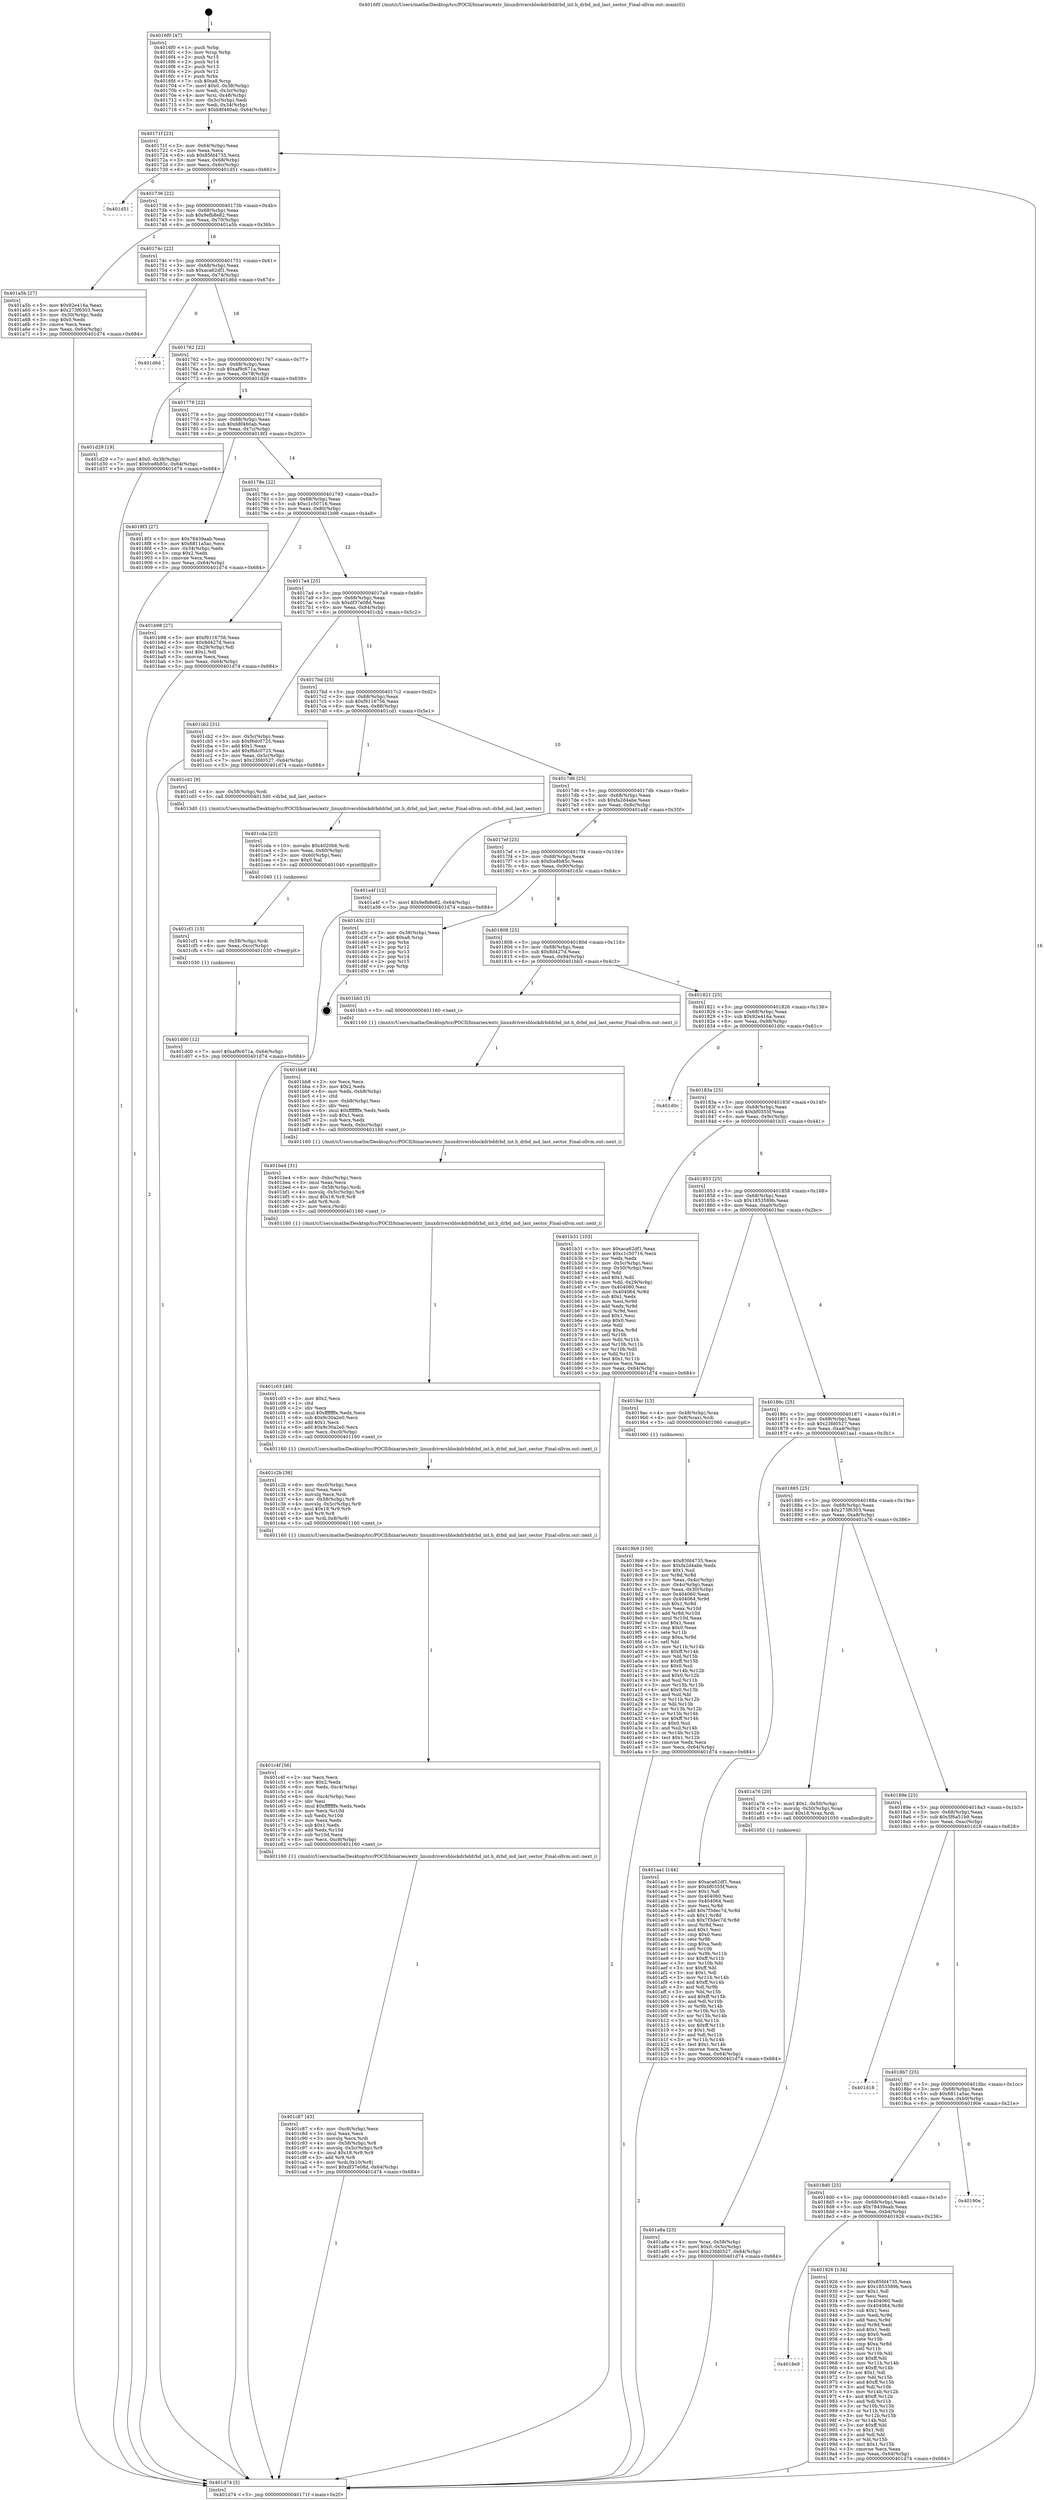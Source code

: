 digraph "0x4016f0" {
  label = "0x4016f0 (/mnt/c/Users/mathe/Desktop/tcc/POCII/binaries/extr_linuxdriversblockdrbddrbd_int.h_drbd_md_last_sector_Final-ollvm.out::main(0))"
  labelloc = "t"
  node[shape=record]

  Entry [label="",width=0.3,height=0.3,shape=circle,fillcolor=black,style=filled]
  "0x40171f" [label="{
     0x40171f [23]\l
     | [instrs]\l
     &nbsp;&nbsp;0x40171f \<+3\>: mov -0x64(%rbp),%eax\l
     &nbsp;&nbsp;0x401722 \<+2\>: mov %eax,%ecx\l
     &nbsp;&nbsp;0x401724 \<+6\>: sub $0x85fd4735,%ecx\l
     &nbsp;&nbsp;0x40172a \<+3\>: mov %eax,-0x68(%rbp)\l
     &nbsp;&nbsp;0x40172d \<+3\>: mov %ecx,-0x6c(%rbp)\l
     &nbsp;&nbsp;0x401730 \<+6\>: je 0000000000401d51 \<main+0x661\>\l
  }"]
  "0x401d51" [label="{
     0x401d51\l
  }", style=dashed]
  "0x401736" [label="{
     0x401736 [22]\l
     | [instrs]\l
     &nbsp;&nbsp;0x401736 \<+5\>: jmp 000000000040173b \<main+0x4b\>\l
     &nbsp;&nbsp;0x40173b \<+3\>: mov -0x68(%rbp),%eax\l
     &nbsp;&nbsp;0x40173e \<+5\>: sub $0x9efb8e82,%eax\l
     &nbsp;&nbsp;0x401743 \<+3\>: mov %eax,-0x70(%rbp)\l
     &nbsp;&nbsp;0x401746 \<+6\>: je 0000000000401a5b \<main+0x36b\>\l
  }"]
  Exit [label="",width=0.3,height=0.3,shape=circle,fillcolor=black,style=filled,peripheries=2]
  "0x401a5b" [label="{
     0x401a5b [27]\l
     | [instrs]\l
     &nbsp;&nbsp;0x401a5b \<+5\>: mov $0x92e416a,%eax\l
     &nbsp;&nbsp;0x401a60 \<+5\>: mov $0x273f6303,%ecx\l
     &nbsp;&nbsp;0x401a65 \<+3\>: mov -0x30(%rbp),%edx\l
     &nbsp;&nbsp;0x401a68 \<+3\>: cmp $0x0,%edx\l
     &nbsp;&nbsp;0x401a6b \<+3\>: cmove %ecx,%eax\l
     &nbsp;&nbsp;0x401a6e \<+3\>: mov %eax,-0x64(%rbp)\l
     &nbsp;&nbsp;0x401a71 \<+5\>: jmp 0000000000401d74 \<main+0x684\>\l
  }"]
  "0x40174c" [label="{
     0x40174c [22]\l
     | [instrs]\l
     &nbsp;&nbsp;0x40174c \<+5\>: jmp 0000000000401751 \<main+0x61\>\l
     &nbsp;&nbsp;0x401751 \<+3\>: mov -0x68(%rbp),%eax\l
     &nbsp;&nbsp;0x401754 \<+5\>: sub $0xaca62df1,%eax\l
     &nbsp;&nbsp;0x401759 \<+3\>: mov %eax,-0x74(%rbp)\l
     &nbsp;&nbsp;0x40175c \<+6\>: je 0000000000401d6d \<main+0x67d\>\l
  }"]
  "0x401d00" [label="{
     0x401d00 [12]\l
     | [instrs]\l
     &nbsp;&nbsp;0x401d00 \<+7\>: movl $0xaf9c671a,-0x64(%rbp)\l
     &nbsp;&nbsp;0x401d07 \<+5\>: jmp 0000000000401d74 \<main+0x684\>\l
  }"]
  "0x401d6d" [label="{
     0x401d6d\l
  }", style=dashed]
  "0x401762" [label="{
     0x401762 [22]\l
     | [instrs]\l
     &nbsp;&nbsp;0x401762 \<+5\>: jmp 0000000000401767 \<main+0x77\>\l
     &nbsp;&nbsp;0x401767 \<+3\>: mov -0x68(%rbp),%eax\l
     &nbsp;&nbsp;0x40176a \<+5\>: sub $0xaf9c671a,%eax\l
     &nbsp;&nbsp;0x40176f \<+3\>: mov %eax,-0x78(%rbp)\l
     &nbsp;&nbsp;0x401772 \<+6\>: je 0000000000401d29 \<main+0x639\>\l
  }"]
  "0x401cf1" [label="{
     0x401cf1 [15]\l
     | [instrs]\l
     &nbsp;&nbsp;0x401cf1 \<+4\>: mov -0x58(%rbp),%rdi\l
     &nbsp;&nbsp;0x401cf5 \<+6\>: mov %eax,-0xcc(%rbp)\l
     &nbsp;&nbsp;0x401cfb \<+5\>: call 0000000000401030 \<free@plt\>\l
     | [calls]\l
     &nbsp;&nbsp;0x401030 \{1\} (unknown)\l
  }"]
  "0x401d29" [label="{
     0x401d29 [19]\l
     | [instrs]\l
     &nbsp;&nbsp;0x401d29 \<+7\>: movl $0x0,-0x38(%rbp)\l
     &nbsp;&nbsp;0x401d30 \<+7\>: movl $0xfce8b85c,-0x64(%rbp)\l
     &nbsp;&nbsp;0x401d37 \<+5\>: jmp 0000000000401d74 \<main+0x684\>\l
  }"]
  "0x401778" [label="{
     0x401778 [22]\l
     | [instrs]\l
     &nbsp;&nbsp;0x401778 \<+5\>: jmp 000000000040177d \<main+0x8d\>\l
     &nbsp;&nbsp;0x40177d \<+3\>: mov -0x68(%rbp),%eax\l
     &nbsp;&nbsp;0x401780 \<+5\>: sub $0xb8f460ab,%eax\l
     &nbsp;&nbsp;0x401785 \<+3\>: mov %eax,-0x7c(%rbp)\l
     &nbsp;&nbsp;0x401788 \<+6\>: je 00000000004018f3 \<main+0x203\>\l
  }"]
  "0x401cda" [label="{
     0x401cda [23]\l
     | [instrs]\l
     &nbsp;&nbsp;0x401cda \<+10\>: movabs $0x4020b6,%rdi\l
     &nbsp;&nbsp;0x401ce4 \<+3\>: mov %eax,-0x60(%rbp)\l
     &nbsp;&nbsp;0x401ce7 \<+3\>: mov -0x60(%rbp),%esi\l
     &nbsp;&nbsp;0x401cea \<+2\>: mov $0x0,%al\l
     &nbsp;&nbsp;0x401cec \<+5\>: call 0000000000401040 \<printf@plt\>\l
     | [calls]\l
     &nbsp;&nbsp;0x401040 \{1\} (unknown)\l
  }"]
  "0x4018f3" [label="{
     0x4018f3 [27]\l
     | [instrs]\l
     &nbsp;&nbsp;0x4018f3 \<+5\>: mov $0x78439aab,%eax\l
     &nbsp;&nbsp;0x4018f8 \<+5\>: mov $0x6811a5ac,%ecx\l
     &nbsp;&nbsp;0x4018fd \<+3\>: mov -0x34(%rbp),%edx\l
     &nbsp;&nbsp;0x401900 \<+3\>: cmp $0x2,%edx\l
     &nbsp;&nbsp;0x401903 \<+3\>: cmovne %ecx,%eax\l
     &nbsp;&nbsp;0x401906 \<+3\>: mov %eax,-0x64(%rbp)\l
     &nbsp;&nbsp;0x401909 \<+5\>: jmp 0000000000401d74 \<main+0x684\>\l
  }"]
  "0x40178e" [label="{
     0x40178e [22]\l
     | [instrs]\l
     &nbsp;&nbsp;0x40178e \<+5\>: jmp 0000000000401793 \<main+0xa3\>\l
     &nbsp;&nbsp;0x401793 \<+3\>: mov -0x68(%rbp),%eax\l
     &nbsp;&nbsp;0x401796 \<+5\>: sub $0xc1c50716,%eax\l
     &nbsp;&nbsp;0x40179b \<+3\>: mov %eax,-0x80(%rbp)\l
     &nbsp;&nbsp;0x40179e \<+6\>: je 0000000000401b98 \<main+0x4a8\>\l
  }"]
  "0x401d74" [label="{
     0x401d74 [5]\l
     | [instrs]\l
     &nbsp;&nbsp;0x401d74 \<+5\>: jmp 000000000040171f \<main+0x2f\>\l
  }"]
  "0x4016f0" [label="{
     0x4016f0 [47]\l
     | [instrs]\l
     &nbsp;&nbsp;0x4016f0 \<+1\>: push %rbp\l
     &nbsp;&nbsp;0x4016f1 \<+3\>: mov %rsp,%rbp\l
     &nbsp;&nbsp;0x4016f4 \<+2\>: push %r15\l
     &nbsp;&nbsp;0x4016f6 \<+2\>: push %r14\l
     &nbsp;&nbsp;0x4016f8 \<+2\>: push %r13\l
     &nbsp;&nbsp;0x4016fa \<+2\>: push %r12\l
     &nbsp;&nbsp;0x4016fc \<+1\>: push %rbx\l
     &nbsp;&nbsp;0x4016fd \<+7\>: sub $0xa8,%rsp\l
     &nbsp;&nbsp;0x401704 \<+7\>: movl $0x0,-0x38(%rbp)\l
     &nbsp;&nbsp;0x40170b \<+3\>: mov %edi,-0x3c(%rbp)\l
     &nbsp;&nbsp;0x40170e \<+4\>: mov %rsi,-0x48(%rbp)\l
     &nbsp;&nbsp;0x401712 \<+3\>: mov -0x3c(%rbp),%edi\l
     &nbsp;&nbsp;0x401715 \<+3\>: mov %edi,-0x34(%rbp)\l
     &nbsp;&nbsp;0x401718 \<+7\>: movl $0xb8f460ab,-0x64(%rbp)\l
  }"]
  "0x401c87" [label="{
     0x401c87 [43]\l
     | [instrs]\l
     &nbsp;&nbsp;0x401c87 \<+6\>: mov -0xc8(%rbp),%ecx\l
     &nbsp;&nbsp;0x401c8d \<+3\>: imul %eax,%ecx\l
     &nbsp;&nbsp;0x401c90 \<+3\>: movslq %ecx,%rdi\l
     &nbsp;&nbsp;0x401c93 \<+4\>: mov -0x58(%rbp),%r8\l
     &nbsp;&nbsp;0x401c97 \<+4\>: movslq -0x5c(%rbp),%r9\l
     &nbsp;&nbsp;0x401c9b \<+4\>: imul $0x18,%r9,%r9\l
     &nbsp;&nbsp;0x401c9f \<+3\>: add %r9,%r8\l
     &nbsp;&nbsp;0x401ca2 \<+4\>: mov %rdi,0x10(%r8)\l
     &nbsp;&nbsp;0x401ca6 \<+7\>: movl $0xdf37e08d,-0x64(%rbp)\l
     &nbsp;&nbsp;0x401cad \<+5\>: jmp 0000000000401d74 \<main+0x684\>\l
  }"]
  "0x401b98" [label="{
     0x401b98 [27]\l
     | [instrs]\l
     &nbsp;&nbsp;0x401b98 \<+5\>: mov $0xf9116756,%eax\l
     &nbsp;&nbsp;0x401b9d \<+5\>: mov $0x8d427d,%ecx\l
     &nbsp;&nbsp;0x401ba2 \<+3\>: mov -0x29(%rbp),%dl\l
     &nbsp;&nbsp;0x401ba5 \<+3\>: test $0x1,%dl\l
     &nbsp;&nbsp;0x401ba8 \<+3\>: cmovne %ecx,%eax\l
     &nbsp;&nbsp;0x401bab \<+3\>: mov %eax,-0x64(%rbp)\l
     &nbsp;&nbsp;0x401bae \<+5\>: jmp 0000000000401d74 \<main+0x684\>\l
  }"]
  "0x4017a4" [label="{
     0x4017a4 [25]\l
     | [instrs]\l
     &nbsp;&nbsp;0x4017a4 \<+5\>: jmp 00000000004017a9 \<main+0xb9\>\l
     &nbsp;&nbsp;0x4017a9 \<+3\>: mov -0x68(%rbp),%eax\l
     &nbsp;&nbsp;0x4017ac \<+5\>: sub $0xdf37e08d,%eax\l
     &nbsp;&nbsp;0x4017b1 \<+6\>: mov %eax,-0x84(%rbp)\l
     &nbsp;&nbsp;0x4017b7 \<+6\>: je 0000000000401cb2 \<main+0x5c2\>\l
  }"]
  "0x401c4f" [label="{
     0x401c4f [56]\l
     | [instrs]\l
     &nbsp;&nbsp;0x401c4f \<+2\>: xor %ecx,%ecx\l
     &nbsp;&nbsp;0x401c51 \<+5\>: mov $0x2,%edx\l
     &nbsp;&nbsp;0x401c56 \<+6\>: mov %edx,-0xc4(%rbp)\l
     &nbsp;&nbsp;0x401c5c \<+1\>: cltd\l
     &nbsp;&nbsp;0x401c5d \<+6\>: mov -0xc4(%rbp),%esi\l
     &nbsp;&nbsp;0x401c63 \<+2\>: idiv %esi\l
     &nbsp;&nbsp;0x401c65 \<+6\>: imul $0xfffffffe,%edx,%edx\l
     &nbsp;&nbsp;0x401c6b \<+3\>: mov %ecx,%r10d\l
     &nbsp;&nbsp;0x401c6e \<+3\>: sub %edx,%r10d\l
     &nbsp;&nbsp;0x401c71 \<+2\>: mov %ecx,%edx\l
     &nbsp;&nbsp;0x401c73 \<+3\>: sub $0x1,%edx\l
     &nbsp;&nbsp;0x401c76 \<+3\>: add %edx,%r10d\l
     &nbsp;&nbsp;0x401c79 \<+3\>: sub %r10d,%ecx\l
     &nbsp;&nbsp;0x401c7c \<+6\>: mov %ecx,-0xc8(%rbp)\l
     &nbsp;&nbsp;0x401c82 \<+5\>: call 0000000000401160 \<next_i\>\l
     | [calls]\l
     &nbsp;&nbsp;0x401160 \{1\} (/mnt/c/Users/mathe/Desktop/tcc/POCII/binaries/extr_linuxdriversblockdrbddrbd_int.h_drbd_md_last_sector_Final-ollvm.out::next_i)\l
  }"]
  "0x401cb2" [label="{
     0x401cb2 [31]\l
     | [instrs]\l
     &nbsp;&nbsp;0x401cb2 \<+3\>: mov -0x5c(%rbp),%eax\l
     &nbsp;&nbsp;0x401cb5 \<+5\>: sub $0xf6dc0725,%eax\l
     &nbsp;&nbsp;0x401cba \<+3\>: add $0x1,%eax\l
     &nbsp;&nbsp;0x401cbd \<+5\>: add $0xf6dc0725,%eax\l
     &nbsp;&nbsp;0x401cc2 \<+3\>: mov %eax,-0x5c(%rbp)\l
     &nbsp;&nbsp;0x401cc5 \<+7\>: movl $0x23fd0527,-0x64(%rbp)\l
     &nbsp;&nbsp;0x401ccc \<+5\>: jmp 0000000000401d74 \<main+0x684\>\l
  }"]
  "0x4017bd" [label="{
     0x4017bd [25]\l
     | [instrs]\l
     &nbsp;&nbsp;0x4017bd \<+5\>: jmp 00000000004017c2 \<main+0xd2\>\l
     &nbsp;&nbsp;0x4017c2 \<+3\>: mov -0x68(%rbp),%eax\l
     &nbsp;&nbsp;0x4017c5 \<+5\>: sub $0xf9116756,%eax\l
     &nbsp;&nbsp;0x4017ca \<+6\>: mov %eax,-0x88(%rbp)\l
     &nbsp;&nbsp;0x4017d0 \<+6\>: je 0000000000401cd1 \<main+0x5e1\>\l
  }"]
  "0x401c2b" [label="{
     0x401c2b [36]\l
     | [instrs]\l
     &nbsp;&nbsp;0x401c2b \<+6\>: mov -0xc0(%rbp),%ecx\l
     &nbsp;&nbsp;0x401c31 \<+3\>: imul %eax,%ecx\l
     &nbsp;&nbsp;0x401c34 \<+3\>: movslq %ecx,%rdi\l
     &nbsp;&nbsp;0x401c37 \<+4\>: mov -0x58(%rbp),%r8\l
     &nbsp;&nbsp;0x401c3b \<+4\>: movslq -0x5c(%rbp),%r9\l
     &nbsp;&nbsp;0x401c3f \<+4\>: imul $0x18,%r9,%r9\l
     &nbsp;&nbsp;0x401c43 \<+3\>: add %r9,%r8\l
     &nbsp;&nbsp;0x401c46 \<+4\>: mov %rdi,0x8(%r8)\l
     &nbsp;&nbsp;0x401c4a \<+5\>: call 0000000000401160 \<next_i\>\l
     | [calls]\l
     &nbsp;&nbsp;0x401160 \{1\} (/mnt/c/Users/mathe/Desktop/tcc/POCII/binaries/extr_linuxdriversblockdrbddrbd_int.h_drbd_md_last_sector_Final-ollvm.out::next_i)\l
  }"]
  "0x401cd1" [label="{
     0x401cd1 [9]\l
     | [instrs]\l
     &nbsp;&nbsp;0x401cd1 \<+4\>: mov -0x58(%rbp),%rdi\l
     &nbsp;&nbsp;0x401cd5 \<+5\>: call 00000000004013d0 \<drbd_md_last_sector\>\l
     | [calls]\l
     &nbsp;&nbsp;0x4013d0 \{1\} (/mnt/c/Users/mathe/Desktop/tcc/POCII/binaries/extr_linuxdriversblockdrbddrbd_int.h_drbd_md_last_sector_Final-ollvm.out::drbd_md_last_sector)\l
  }"]
  "0x4017d6" [label="{
     0x4017d6 [25]\l
     | [instrs]\l
     &nbsp;&nbsp;0x4017d6 \<+5\>: jmp 00000000004017db \<main+0xeb\>\l
     &nbsp;&nbsp;0x4017db \<+3\>: mov -0x68(%rbp),%eax\l
     &nbsp;&nbsp;0x4017de \<+5\>: sub $0xfa2d4abe,%eax\l
     &nbsp;&nbsp;0x4017e3 \<+6\>: mov %eax,-0x8c(%rbp)\l
     &nbsp;&nbsp;0x4017e9 \<+6\>: je 0000000000401a4f \<main+0x35f\>\l
  }"]
  "0x401c03" [label="{
     0x401c03 [40]\l
     | [instrs]\l
     &nbsp;&nbsp;0x401c03 \<+5\>: mov $0x2,%ecx\l
     &nbsp;&nbsp;0x401c08 \<+1\>: cltd\l
     &nbsp;&nbsp;0x401c09 \<+2\>: idiv %ecx\l
     &nbsp;&nbsp;0x401c0b \<+6\>: imul $0xfffffffe,%edx,%ecx\l
     &nbsp;&nbsp;0x401c11 \<+6\>: sub $0x9c30a2e0,%ecx\l
     &nbsp;&nbsp;0x401c17 \<+3\>: add $0x1,%ecx\l
     &nbsp;&nbsp;0x401c1a \<+6\>: add $0x9c30a2e0,%ecx\l
     &nbsp;&nbsp;0x401c20 \<+6\>: mov %ecx,-0xc0(%rbp)\l
     &nbsp;&nbsp;0x401c26 \<+5\>: call 0000000000401160 \<next_i\>\l
     | [calls]\l
     &nbsp;&nbsp;0x401160 \{1\} (/mnt/c/Users/mathe/Desktop/tcc/POCII/binaries/extr_linuxdriversblockdrbddrbd_int.h_drbd_md_last_sector_Final-ollvm.out::next_i)\l
  }"]
  "0x401a4f" [label="{
     0x401a4f [12]\l
     | [instrs]\l
     &nbsp;&nbsp;0x401a4f \<+7\>: movl $0x9efb8e82,-0x64(%rbp)\l
     &nbsp;&nbsp;0x401a56 \<+5\>: jmp 0000000000401d74 \<main+0x684\>\l
  }"]
  "0x4017ef" [label="{
     0x4017ef [25]\l
     | [instrs]\l
     &nbsp;&nbsp;0x4017ef \<+5\>: jmp 00000000004017f4 \<main+0x104\>\l
     &nbsp;&nbsp;0x4017f4 \<+3\>: mov -0x68(%rbp),%eax\l
     &nbsp;&nbsp;0x4017f7 \<+5\>: sub $0xfce8b85c,%eax\l
     &nbsp;&nbsp;0x4017fc \<+6\>: mov %eax,-0x90(%rbp)\l
     &nbsp;&nbsp;0x401802 \<+6\>: je 0000000000401d3c \<main+0x64c\>\l
  }"]
  "0x401be4" [label="{
     0x401be4 [31]\l
     | [instrs]\l
     &nbsp;&nbsp;0x401be4 \<+6\>: mov -0xbc(%rbp),%ecx\l
     &nbsp;&nbsp;0x401bea \<+3\>: imul %eax,%ecx\l
     &nbsp;&nbsp;0x401bed \<+4\>: mov -0x58(%rbp),%rdi\l
     &nbsp;&nbsp;0x401bf1 \<+4\>: movslq -0x5c(%rbp),%r8\l
     &nbsp;&nbsp;0x401bf5 \<+4\>: imul $0x18,%r8,%r8\l
     &nbsp;&nbsp;0x401bf9 \<+3\>: add %r8,%rdi\l
     &nbsp;&nbsp;0x401bfc \<+2\>: mov %ecx,(%rdi)\l
     &nbsp;&nbsp;0x401bfe \<+5\>: call 0000000000401160 \<next_i\>\l
     | [calls]\l
     &nbsp;&nbsp;0x401160 \{1\} (/mnt/c/Users/mathe/Desktop/tcc/POCII/binaries/extr_linuxdriversblockdrbddrbd_int.h_drbd_md_last_sector_Final-ollvm.out::next_i)\l
  }"]
  "0x401d3c" [label="{
     0x401d3c [21]\l
     | [instrs]\l
     &nbsp;&nbsp;0x401d3c \<+3\>: mov -0x38(%rbp),%eax\l
     &nbsp;&nbsp;0x401d3f \<+7\>: add $0xa8,%rsp\l
     &nbsp;&nbsp;0x401d46 \<+1\>: pop %rbx\l
     &nbsp;&nbsp;0x401d47 \<+2\>: pop %r12\l
     &nbsp;&nbsp;0x401d49 \<+2\>: pop %r13\l
     &nbsp;&nbsp;0x401d4b \<+2\>: pop %r14\l
     &nbsp;&nbsp;0x401d4d \<+2\>: pop %r15\l
     &nbsp;&nbsp;0x401d4f \<+1\>: pop %rbp\l
     &nbsp;&nbsp;0x401d50 \<+1\>: ret\l
  }"]
  "0x401808" [label="{
     0x401808 [25]\l
     | [instrs]\l
     &nbsp;&nbsp;0x401808 \<+5\>: jmp 000000000040180d \<main+0x11d\>\l
     &nbsp;&nbsp;0x40180d \<+3\>: mov -0x68(%rbp),%eax\l
     &nbsp;&nbsp;0x401810 \<+5\>: sub $0x8d427d,%eax\l
     &nbsp;&nbsp;0x401815 \<+6\>: mov %eax,-0x94(%rbp)\l
     &nbsp;&nbsp;0x40181b \<+6\>: je 0000000000401bb3 \<main+0x4c3\>\l
  }"]
  "0x401bb8" [label="{
     0x401bb8 [44]\l
     | [instrs]\l
     &nbsp;&nbsp;0x401bb8 \<+2\>: xor %ecx,%ecx\l
     &nbsp;&nbsp;0x401bba \<+5\>: mov $0x2,%edx\l
     &nbsp;&nbsp;0x401bbf \<+6\>: mov %edx,-0xb8(%rbp)\l
     &nbsp;&nbsp;0x401bc5 \<+1\>: cltd\l
     &nbsp;&nbsp;0x401bc6 \<+6\>: mov -0xb8(%rbp),%esi\l
     &nbsp;&nbsp;0x401bcc \<+2\>: idiv %esi\l
     &nbsp;&nbsp;0x401bce \<+6\>: imul $0xfffffffe,%edx,%edx\l
     &nbsp;&nbsp;0x401bd4 \<+3\>: sub $0x1,%ecx\l
     &nbsp;&nbsp;0x401bd7 \<+2\>: sub %ecx,%edx\l
     &nbsp;&nbsp;0x401bd9 \<+6\>: mov %edx,-0xbc(%rbp)\l
     &nbsp;&nbsp;0x401bdf \<+5\>: call 0000000000401160 \<next_i\>\l
     | [calls]\l
     &nbsp;&nbsp;0x401160 \{1\} (/mnt/c/Users/mathe/Desktop/tcc/POCII/binaries/extr_linuxdriversblockdrbddrbd_int.h_drbd_md_last_sector_Final-ollvm.out::next_i)\l
  }"]
  "0x401bb3" [label="{
     0x401bb3 [5]\l
     | [instrs]\l
     &nbsp;&nbsp;0x401bb3 \<+5\>: call 0000000000401160 \<next_i\>\l
     | [calls]\l
     &nbsp;&nbsp;0x401160 \{1\} (/mnt/c/Users/mathe/Desktop/tcc/POCII/binaries/extr_linuxdriversblockdrbddrbd_int.h_drbd_md_last_sector_Final-ollvm.out::next_i)\l
  }"]
  "0x401821" [label="{
     0x401821 [25]\l
     | [instrs]\l
     &nbsp;&nbsp;0x401821 \<+5\>: jmp 0000000000401826 \<main+0x136\>\l
     &nbsp;&nbsp;0x401826 \<+3\>: mov -0x68(%rbp),%eax\l
     &nbsp;&nbsp;0x401829 \<+5\>: sub $0x92e416a,%eax\l
     &nbsp;&nbsp;0x40182e \<+6\>: mov %eax,-0x98(%rbp)\l
     &nbsp;&nbsp;0x401834 \<+6\>: je 0000000000401d0c \<main+0x61c\>\l
  }"]
  "0x401a8a" [label="{
     0x401a8a [23]\l
     | [instrs]\l
     &nbsp;&nbsp;0x401a8a \<+4\>: mov %rax,-0x58(%rbp)\l
     &nbsp;&nbsp;0x401a8e \<+7\>: movl $0x0,-0x5c(%rbp)\l
     &nbsp;&nbsp;0x401a95 \<+7\>: movl $0x23fd0527,-0x64(%rbp)\l
     &nbsp;&nbsp;0x401a9c \<+5\>: jmp 0000000000401d74 \<main+0x684\>\l
  }"]
  "0x401d0c" [label="{
     0x401d0c\l
  }", style=dashed]
  "0x40183a" [label="{
     0x40183a [25]\l
     | [instrs]\l
     &nbsp;&nbsp;0x40183a \<+5\>: jmp 000000000040183f \<main+0x14f\>\l
     &nbsp;&nbsp;0x40183f \<+3\>: mov -0x68(%rbp),%eax\l
     &nbsp;&nbsp;0x401842 \<+5\>: sub $0xbf0355f,%eax\l
     &nbsp;&nbsp;0x401847 \<+6\>: mov %eax,-0x9c(%rbp)\l
     &nbsp;&nbsp;0x40184d \<+6\>: je 0000000000401b31 \<main+0x441\>\l
  }"]
  "0x4019b9" [label="{
     0x4019b9 [150]\l
     | [instrs]\l
     &nbsp;&nbsp;0x4019b9 \<+5\>: mov $0x85fd4735,%ecx\l
     &nbsp;&nbsp;0x4019be \<+5\>: mov $0xfa2d4abe,%edx\l
     &nbsp;&nbsp;0x4019c3 \<+3\>: mov $0x1,%sil\l
     &nbsp;&nbsp;0x4019c6 \<+3\>: xor %r8d,%r8d\l
     &nbsp;&nbsp;0x4019c9 \<+3\>: mov %eax,-0x4c(%rbp)\l
     &nbsp;&nbsp;0x4019cc \<+3\>: mov -0x4c(%rbp),%eax\l
     &nbsp;&nbsp;0x4019cf \<+3\>: mov %eax,-0x30(%rbp)\l
     &nbsp;&nbsp;0x4019d2 \<+7\>: mov 0x404060,%eax\l
     &nbsp;&nbsp;0x4019d9 \<+8\>: mov 0x404064,%r9d\l
     &nbsp;&nbsp;0x4019e1 \<+4\>: sub $0x1,%r8d\l
     &nbsp;&nbsp;0x4019e5 \<+3\>: mov %eax,%r10d\l
     &nbsp;&nbsp;0x4019e8 \<+3\>: add %r8d,%r10d\l
     &nbsp;&nbsp;0x4019eb \<+4\>: imul %r10d,%eax\l
     &nbsp;&nbsp;0x4019ef \<+3\>: and $0x1,%eax\l
     &nbsp;&nbsp;0x4019f2 \<+3\>: cmp $0x0,%eax\l
     &nbsp;&nbsp;0x4019f5 \<+4\>: sete %r11b\l
     &nbsp;&nbsp;0x4019f9 \<+4\>: cmp $0xa,%r9d\l
     &nbsp;&nbsp;0x4019fd \<+3\>: setl %bl\l
     &nbsp;&nbsp;0x401a00 \<+3\>: mov %r11b,%r14b\l
     &nbsp;&nbsp;0x401a03 \<+4\>: xor $0xff,%r14b\l
     &nbsp;&nbsp;0x401a07 \<+3\>: mov %bl,%r15b\l
     &nbsp;&nbsp;0x401a0a \<+4\>: xor $0xff,%r15b\l
     &nbsp;&nbsp;0x401a0e \<+4\>: xor $0x0,%sil\l
     &nbsp;&nbsp;0x401a12 \<+3\>: mov %r14b,%r12b\l
     &nbsp;&nbsp;0x401a15 \<+4\>: and $0x0,%r12b\l
     &nbsp;&nbsp;0x401a19 \<+3\>: and %sil,%r11b\l
     &nbsp;&nbsp;0x401a1c \<+3\>: mov %r15b,%r13b\l
     &nbsp;&nbsp;0x401a1f \<+4\>: and $0x0,%r13b\l
     &nbsp;&nbsp;0x401a23 \<+3\>: and %sil,%bl\l
     &nbsp;&nbsp;0x401a26 \<+3\>: or %r11b,%r12b\l
     &nbsp;&nbsp;0x401a29 \<+3\>: or %bl,%r13b\l
     &nbsp;&nbsp;0x401a2c \<+3\>: xor %r13b,%r12b\l
     &nbsp;&nbsp;0x401a2f \<+3\>: or %r15b,%r14b\l
     &nbsp;&nbsp;0x401a32 \<+4\>: xor $0xff,%r14b\l
     &nbsp;&nbsp;0x401a36 \<+4\>: or $0x0,%sil\l
     &nbsp;&nbsp;0x401a3a \<+3\>: and %sil,%r14b\l
     &nbsp;&nbsp;0x401a3d \<+3\>: or %r14b,%r12b\l
     &nbsp;&nbsp;0x401a40 \<+4\>: test $0x1,%r12b\l
     &nbsp;&nbsp;0x401a44 \<+3\>: cmovne %edx,%ecx\l
     &nbsp;&nbsp;0x401a47 \<+3\>: mov %ecx,-0x64(%rbp)\l
     &nbsp;&nbsp;0x401a4a \<+5\>: jmp 0000000000401d74 \<main+0x684\>\l
  }"]
  "0x401b31" [label="{
     0x401b31 [103]\l
     | [instrs]\l
     &nbsp;&nbsp;0x401b31 \<+5\>: mov $0xaca62df1,%eax\l
     &nbsp;&nbsp;0x401b36 \<+5\>: mov $0xc1c50716,%ecx\l
     &nbsp;&nbsp;0x401b3b \<+2\>: xor %edx,%edx\l
     &nbsp;&nbsp;0x401b3d \<+3\>: mov -0x5c(%rbp),%esi\l
     &nbsp;&nbsp;0x401b40 \<+3\>: cmp -0x50(%rbp),%esi\l
     &nbsp;&nbsp;0x401b43 \<+4\>: setl %dil\l
     &nbsp;&nbsp;0x401b47 \<+4\>: and $0x1,%dil\l
     &nbsp;&nbsp;0x401b4b \<+4\>: mov %dil,-0x29(%rbp)\l
     &nbsp;&nbsp;0x401b4f \<+7\>: mov 0x404060,%esi\l
     &nbsp;&nbsp;0x401b56 \<+8\>: mov 0x404064,%r8d\l
     &nbsp;&nbsp;0x401b5e \<+3\>: sub $0x1,%edx\l
     &nbsp;&nbsp;0x401b61 \<+3\>: mov %esi,%r9d\l
     &nbsp;&nbsp;0x401b64 \<+3\>: add %edx,%r9d\l
     &nbsp;&nbsp;0x401b67 \<+4\>: imul %r9d,%esi\l
     &nbsp;&nbsp;0x401b6b \<+3\>: and $0x1,%esi\l
     &nbsp;&nbsp;0x401b6e \<+3\>: cmp $0x0,%esi\l
     &nbsp;&nbsp;0x401b71 \<+4\>: sete %dil\l
     &nbsp;&nbsp;0x401b75 \<+4\>: cmp $0xa,%r8d\l
     &nbsp;&nbsp;0x401b79 \<+4\>: setl %r10b\l
     &nbsp;&nbsp;0x401b7d \<+3\>: mov %dil,%r11b\l
     &nbsp;&nbsp;0x401b80 \<+3\>: and %r10b,%r11b\l
     &nbsp;&nbsp;0x401b83 \<+3\>: xor %r10b,%dil\l
     &nbsp;&nbsp;0x401b86 \<+3\>: or %dil,%r11b\l
     &nbsp;&nbsp;0x401b89 \<+4\>: test $0x1,%r11b\l
     &nbsp;&nbsp;0x401b8d \<+3\>: cmovne %ecx,%eax\l
     &nbsp;&nbsp;0x401b90 \<+3\>: mov %eax,-0x64(%rbp)\l
     &nbsp;&nbsp;0x401b93 \<+5\>: jmp 0000000000401d74 \<main+0x684\>\l
  }"]
  "0x401853" [label="{
     0x401853 [25]\l
     | [instrs]\l
     &nbsp;&nbsp;0x401853 \<+5\>: jmp 0000000000401858 \<main+0x168\>\l
     &nbsp;&nbsp;0x401858 \<+3\>: mov -0x68(%rbp),%eax\l
     &nbsp;&nbsp;0x40185b \<+5\>: sub $0x1853589b,%eax\l
     &nbsp;&nbsp;0x401860 \<+6\>: mov %eax,-0xa0(%rbp)\l
     &nbsp;&nbsp;0x401866 \<+6\>: je 00000000004019ac \<main+0x2bc\>\l
  }"]
  "0x4018e9" [label="{
     0x4018e9\l
  }", style=dashed]
  "0x4019ac" [label="{
     0x4019ac [13]\l
     | [instrs]\l
     &nbsp;&nbsp;0x4019ac \<+4\>: mov -0x48(%rbp),%rax\l
     &nbsp;&nbsp;0x4019b0 \<+4\>: mov 0x8(%rax),%rdi\l
     &nbsp;&nbsp;0x4019b4 \<+5\>: call 0000000000401060 \<atoi@plt\>\l
     | [calls]\l
     &nbsp;&nbsp;0x401060 \{1\} (unknown)\l
  }"]
  "0x40186c" [label="{
     0x40186c [25]\l
     | [instrs]\l
     &nbsp;&nbsp;0x40186c \<+5\>: jmp 0000000000401871 \<main+0x181\>\l
     &nbsp;&nbsp;0x401871 \<+3\>: mov -0x68(%rbp),%eax\l
     &nbsp;&nbsp;0x401874 \<+5\>: sub $0x23fd0527,%eax\l
     &nbsp;&nbsp;0x401879 \<+6\>: mov %eax,-0xa4(%rbp)\l
     &nbsp;&nbsp;0x40187f \<+6\>: je 0000000000401aa1 \<main+0x3b1\>\l
  }"]
  "0x401926" [label="{
     0x401926 [134]\l
     | [instrs]\l
     &nbsp;&nbsp;0x401926 \<+5\>: mov $0x85fd4735,%eax\l
     &nbsp;&nbsp;0x40192b \<+5\>: mov $0x1853589b,%ecx\l
     &nbsp;&nbsp;0x401930 \<+2\>: mov $0x1,%dl\l
     &nbsp;&nbsp;0x401932 \<+2\>: xor %esi,%esi\l
     &nbsp;&nbsp;0x401934 \<+7\>: mov 0x404060,%edi\l
     &nbsp;&nbsp;0x40193b \<+8\>: mov 0x404064,%r8d\l
     &nbsp;&nbsp;0x401943 \<+3\>: sub $0x1,%esi\l
     &nbsp;&nbsp;0x401946 \<+3\>: mov %edi,%r9d\l
     &nbsp;&nbsp;0x401949 \<+3\>: add %esi,%r9d\l
     &nbsp;&nbsp;0x40194c \<+4\>: imul %r9d,%edi\l
     &nbsp;&nbsp;0x401950 \<+3\>: and $0x1,%edi\l
     &nbsp;&nbsp;0x401953 \<+3\>: cmp $0x0,%edi\l
     &nbsp;&nbsp;0x401956 \<+4\>: sete %r10b\l
     &nbsp;&nbsp;0x40195a \<+4\>: cmp $0xa,%r8d\l
     &nbsp;&nbsp;0x40195e \<+4\>: setl %r11b\l
     &nbsp;&nbsp;0x401962 \<+3\>: mov %r10b,%bl\l
     &nbsp;&nbsp;0x401965 \<+3\>: xor $0xff,%bl\l
     &nbsp;&nbsp;0x401968 \<+3\>: mov %r11b,%r14b\l
     &nbsp;&nbsp;0x40196b \<+4\>: xor $0xff,%r14b\l
     &nbsp;&nbsp;0x40196f \<+3\>: xor $0x1,%dl\l
     &nbsp;&nbsp;0x401972 \<+3\>: mov %bl,%r15b\l
     &nbsp;&nbsp;0x401975 \<+4\>: and $0xff,%r15b\l
     &nbsp;&nbsp;0x401979 \<+3\>: and %dl,%r10b\l
     &nbsp;&nbsp;0x40197c \<+3\>: mov %r14b,%r12b\l
     &nbsp;&nbsp;0x40197f \<+4\>: and $0xff,%r12b\l
     &nbsp;&nbsp;0x401983 \<+3\>: and %dl,%r11b\l
     &nbsp;&nbsp;0x401986 \<+3\>: or %r10b,%r15b\l
     &nbsp;&nbsp;0x401989 \<+3\>: or %r11b,%r12b\l
     &nbsp;&nbsp;0x40198c \<+3\>: xor %r12b,%r15b\l
     &nbsp;&nbsp;0x40198f \<+3\>: or %r14b,%bl\l
     &nbsp;&nbsp;0x401992 \<+3\>: xor $0xff,%bl\l
     &nbsp;&nbsp;0x401995 \<+3\>: or $0x1,%dl\l
     &nbsp;&nbsp;0x401998 \<+2\>: and %dl,%bl\l
     &nbsp;&nbsp;0x40199a \<+3\>: or %bl,%r15b\l
     &nbsp;&nbsp;0x40199d \<+4\>: test $0x1,%r15b\l
     &nbsp;&nbsp;0x4019a1 \<+3\>: cmovne %ecx,%eax\l
     &nbsp;&nbsp;0x4019a4 \<+3\>: mov %eax,-0x64(%rbp)\l
     &nbsp;&nbsp;0x4019a7 \<+5\>: jmp 0000000000401d74 \<main+0x684\>\l
  }"]
  "0x401aa1" [label="{
     0x401aa1 [144]\l
     | [instrs]\l
     &nbsp;&nbsp;0x401aa1 \<+5\>: mov $0xaca62df1,%eax\l
     &nbsp;&nbsp;0x401aa6 \<+5\>: mov $0xbf0355f,%ecx\l
     &nbsp;&nbsp;0x401aab \<+2\>: mov $0x1,%dl\l
     &nbsp;&nbsp;0x401aad \<+7\>: mov 0x404060,%esi\l
     &nbsp;&nbsp;0x401ab4 \<+7\>: mov 0x404064,%edi\l
     &nbsp;&nbsp;0x401abb \<+3\>: mov %esi,%r8d\l
     &nbsp;&nbsp;0x401abe \<+7\>: add $0x7f3dec7d,%r8d\l
     &nbsp;&nbsp;0x401ac5 \<+4\>: sub $0x1,%r8d\l
     &nbsp;&nbsp;0x401ac9 \<+7\>: sub $0x7f3dec7d,%r8d\l
     &nbsp;&nbsp;0x401ad0 \<+4\>: imul %r8d,%esi\l
     &nbsp;&nbsp;0x401ad4 \<+3\>: and $0x1,%esi\l
     &nbsp;&nbsp;0x401ad7 \<+3\>: cmp $0x0,%esi\l
     &nbsp;&nbsp;0x401ada \<+4\>: sete %r9b\l
     &nbsp;&nbsp;0x401ade \<+3\>: cmp $0xa,%edi\l
     &nbsp;&nbsp;0x401ae1 \<+4\>: setl %r10b\l
     &nbsp;&nbsp;0x401ae5 \<+3\>: mov %r9b,%r11b\l
     &nbsp;&nbsp;0x401ae8 \<+4\>: xor $0xff,%r11b\l
     &nbsp;&nbsp;0x401aec \<+3\>: mov %r10b,%bl\l
     &nbsp;&nbsp;0x401aef \<+3\>: xor $0xff,%bl\l
     &nbsp;&nbsp;0x401af2 \<+3\>: xor $0x1,%dl\l
     &nbsp;&nbsp;0x401af5 \<+3\>: mov %r11b,%r14b\l
     &nbsp;&nbsp;0x401af8 \<+4\>: and $0xff,%r14b\l
     &nbsp;&nbsp;0x401afc \<+3\>: and %dl,%r9b\l
     &nbsp;&nbsp;0x401aff \<+3\>: mov %bl,%r15b\l
     &nbsp;&nbsp;0x401b02 \<+4\>: and $0xff,%r15b\l
     &nbsp;&nbsp;0x401b06 \<+3\>: and %dl,%r10b\l
     &nbsp;&nbsp;0x401b09 \<+3\>: or %r9b,%r14b\l
     &nbsp;&nbsp;0x401b0c \<+3\>: or %r10b,%r15b\l
     &nbsp;&nbsp;0x401b0f \<+3\>: xor %r15b,%r14b\l
     &nbsp;&nbsp;0x401b12 \<+3\>: or %bl,%r11b\l
     &nbsp;&nbsp;0x401b15 \<+4\>: xor $0xff,%r11b\l
     &nbsp;&nbsp;0x401b19 \<+3\>: or $0x1,%dl\l
     &nbsp;&nbsp;0x401b1c \<+3\>: and %dl,%r11b\l
     &nbsp;&nbsp;0x401b1f \<+3\>: or %r11b,%r14b\l
     &nbsp;&nbsp;0x401b22 \<+4\>: test $0x1,%r14b\l
     &nbsp;&nbsp;0x401b26 \<+3\>: cmovne %ecx,%eax\l
     &nbsp;&nbsp;0x401b29 \<+3\>: mov %eax,-0x64(%rbp)\l
     &nbsp;&nbsp;0x401b2c \<+5\>: jmp 0000000000401d74 \<main+0x684\>\l
  }"]
  "0x401885" [label="{
     0x401885 [25]\l
     | [instrs]\l
     &nbsp;&nbsp;0x401885 \<+5\>: jmp 000000000040188a \<main+0x19a\>\l
     &nbsp;&nbsp;0x40188a \<+3\>: mov -0x68(%rbp),%eax\l
     &nbsp;&nbsp;0x40188d \<+5\>: sub $0x273f6303,%eax\l
     &nbsp;&nbsp;0x401892 \<+6\>: mov %eax,-0xa8(%rbp)\l
     &nbsp;&nbsp;0x401898 \<+6\>: je 0000000000401a76 \<main+0x386\>\l
  }"]
  "0x4018d0" [label="{
     0x4018d0 [25]\l
     | [instrs]\l
     &nbsp;&nbsp;0x4018d0 \<+5\>: jmp 00000000004018d5 \<main+0x1e5\>\l
     &nbsp;&nbsp;0x4018d5 \<+3\>: mov -0x68(%rbp),%eax\l
     &nbsp;&nbsp;0x4018d8 \<+5\>: sub $0x78439aab,%eax\l
     &nbsp;&nbsp;0x4018dd \<+6\>: mov %eax,-0xb4(%rbp)\l
     &nbsp;&nbsp;0x4018e3 \<+6\>: je 0000000000401926 \<main+0x236\>\l
  }"]
  "0x401a76" [label="{
     0x401a76 [20]\l
     | [instrs]\l
     &nbsp;&nbsp;0x401a76 \<+7\>: movl $0x1,-0x50(%rbp)\l
     &nbsp;&nbsp;0x401a7d \<+4\>: movslq -0x50(%rbp),%rax\l
     &nbsp;&nbsp;0x401a81 \<+4\>: imul $0x18,%rax,%rdi\l
     &nbsp;&nbsp;0x401a85 \<+5\>: call 0000000000401050 \<malloc@plt\>\l
     | [calls]\l
     &nbsp;&nbsp;0x401050 \{1\} (unknown)\l
  }"]
  "0x40189e" [label="{
     0x40189e [25]\l
     | [instrs]\l
     &nbsp;&nbsp;0x40189e \<+5\>: jmp 00000000004018a3 \<main+0x1b3\>\l
     &nbsp;&nbsp;0x4018a3 \<+3\>: mov -0x68(%rbp),%eax\l
     &nbsp;&nbsp;0x4018a6 \<+5\>: sub $0x5f6a51b9,%eax\l
     &nbsp;&nbsp;0x4018ab \<+6\>: mov %eax,-0xac(%rbp)\l
     &nbsp;&nbsp;0x4018b1 \<+6\>: je 0000000000401d18 \<main+0x628\>\l
  }"]
  "0x40190e" [label="{
     0x40190e\l
  }", style=dashed]
  "0x401d18" [label="{
     0x401d18\l
  }", style=dashed]
  "0x4018b7" [label="{
     0x4018b7 [25]\l
     | [instrs]\l
     &nbsp;&nbsp;0x4018b7 \<+5\>: jmp 00000000004018bc \<main+0x1cc\>\l
     &nbsp;&nbsp;0x4018bc \<+3\>: mov -0x68(%rbp),%eax\l
     &nbsp;&nbsp;0x4018bf \<+5\>: sub $0x6811a5ac,%eax\l
     &nbsp;&nbsp;0x4018c4 \<+6\>: mov %eax,-0xb0(%rbp)\l
     &nbsp;&nbsp;0x4018ca \<+6\>: je 000000000040190e \<main+0x21e\>\l
  }"]
  Entry -> "0x4016f0" [label=" 1"]
  "0x40171f" -> "0x401d51" [label=" 0"]
  "0x40171f" -> "0x401736" [label=" 17"]
  "0x401d3c" -> Exit [label=" 1"]
  "0x401736" -> "0x401a5b" [label=" 1"]
  "0x401736" -> "0x40174c" [label=" 16"]
  "0x401d29" -> "0x401d74" [label=" 1"]
  "0x40174c" -> "0x401d6d" [label=" 0"]
  "0x40174c" -> "0x401762" [label=" 16"]
  "0x401d00" -> "0x401d74" [label=" 1"]
  "0x401762" -> "0x401d29" [label=" 1"]
  "0x401762" -> "0x401778" [label=" 15"]
  "0x401cf1" -> "0x401d00" [label=" 1"]
  "0x401778" -> "0x4018f3" [label=" 1"]
  "0x401778" -> "0x40178e" [label=" 14"]
  "0x4018f3" -> "0x401d74" [label=" 1"]
  "0x4016f0" -> "0x40171f" [label=" 1"]
  "0x401d74" -> "0x40171f" [label=" 16"]
  "0x401cda" -> "0x401cf1" [label=" 1"]
  "0x40178e" -> "0x401b98" [label=" 2"]
  "0x40178e" -> "0x4017a4" [label=" 12"]
  "0x401cd1" -> "0x401cda" [label=" 1"]
  "0x4017a4" -> "0x401cb2" [label=" 1"]
  "0x4017a4" -> "0x4017bd" [label=" 11"]
  "0x401cb2" -> "0x401d74" [label=" 1"]
  "0x4017bd" -> "0x401cd1" [label=" 1"]
  "0x4017bd" -> "0x4017d6" [label=" 10"]
  "0x401c87" -> "0x401d74" [label=" 1"]
  "0x4017d6" -> "0x401a4f" [label=" 1"]
  "0x4017d6" -> "0x4017ef" [label=" 9"]
  "0x401c4f" -> "0x401c87" [label=" 1"]
  "0x4017ef" -> "0x401d3c" [label=" 1"]
  "0x4017ef" -> "0x401808" [label=" 8"]
  "0x401c2b" -> "0x401c4f" [label=" 1"]
  "0x401808" -> "0x401bb3" [label=" 1"]
  "0x401808" -> "0x401821" [label=" 7"]
  "0x401c03" -> "0x401c2b" [label=" 1"]
  "0x401821" -> "0x401d0c" [label=" 0"]
  "0x401821" -> "0x40183a" [label=" 7"]
  "0x401be4" -> "0x401c03" [label=" 1"]
  "0x40183a" -> "0x401b31" [label=" 2"]
  "0x40183a" -> "0x401853" [label=" 5"]
  "0x401bb8" -> "0x401be4" [label=" 1"]
  "0x401853" -> "0x4019ac" [label=" 1"]
  "0x401853" -> "0x40186c" [label=" 4"]
  "0x401bb3" -> "0x401bb8" [label=" 1"]
  "0x40186c" -> "0x401aa1" [label=" 2"]
  "0x40186c" -> "0x401885" [label=" 2"]
  "0x401b98" -> "0x401d74" [label=" 2"]
  "0x401885" -> "0x401a76" [label=" 1"]
  "0x401885" -> "0x40189e" [label=" 1"]
  "0x401aa1" -> "0x401d74" [label=" 2"]
  "0x40189e" -> "0x401d18" [label=" 0"]
  "0x40189e" -> "0x4018b7" [label=" 1"]
  "0x401a8a" -> "0x401d74" [label=" 1"]
  "0x4018b7" -> "0x40190e" [label=" 0"]
  "0x4018b7" -> "0x4018d0" [label=" 1"]
  "0x401b31" -> "0x401d74" [label=" 2"]
  "0x4018d0" -> "0x401926" [label=" 1"]
  "0x4018d0" -> "0x4018e9" [label=" 0"]
  "0x401926" -> "0x401d74" [label=" 1"]
  "0x4019ac" -> "0x4019b9" [label=" 1"]
  "0x4019b9" -> "0x401d74" [label=" 1"]
  "0x401a4f" -> "0x401d74" [label=" 1"]
  "0x401a5b" -> "0x401d74" [label=" 1"]
  "0x401a76" -> "0x401a8a" [label=" 1"]
}
